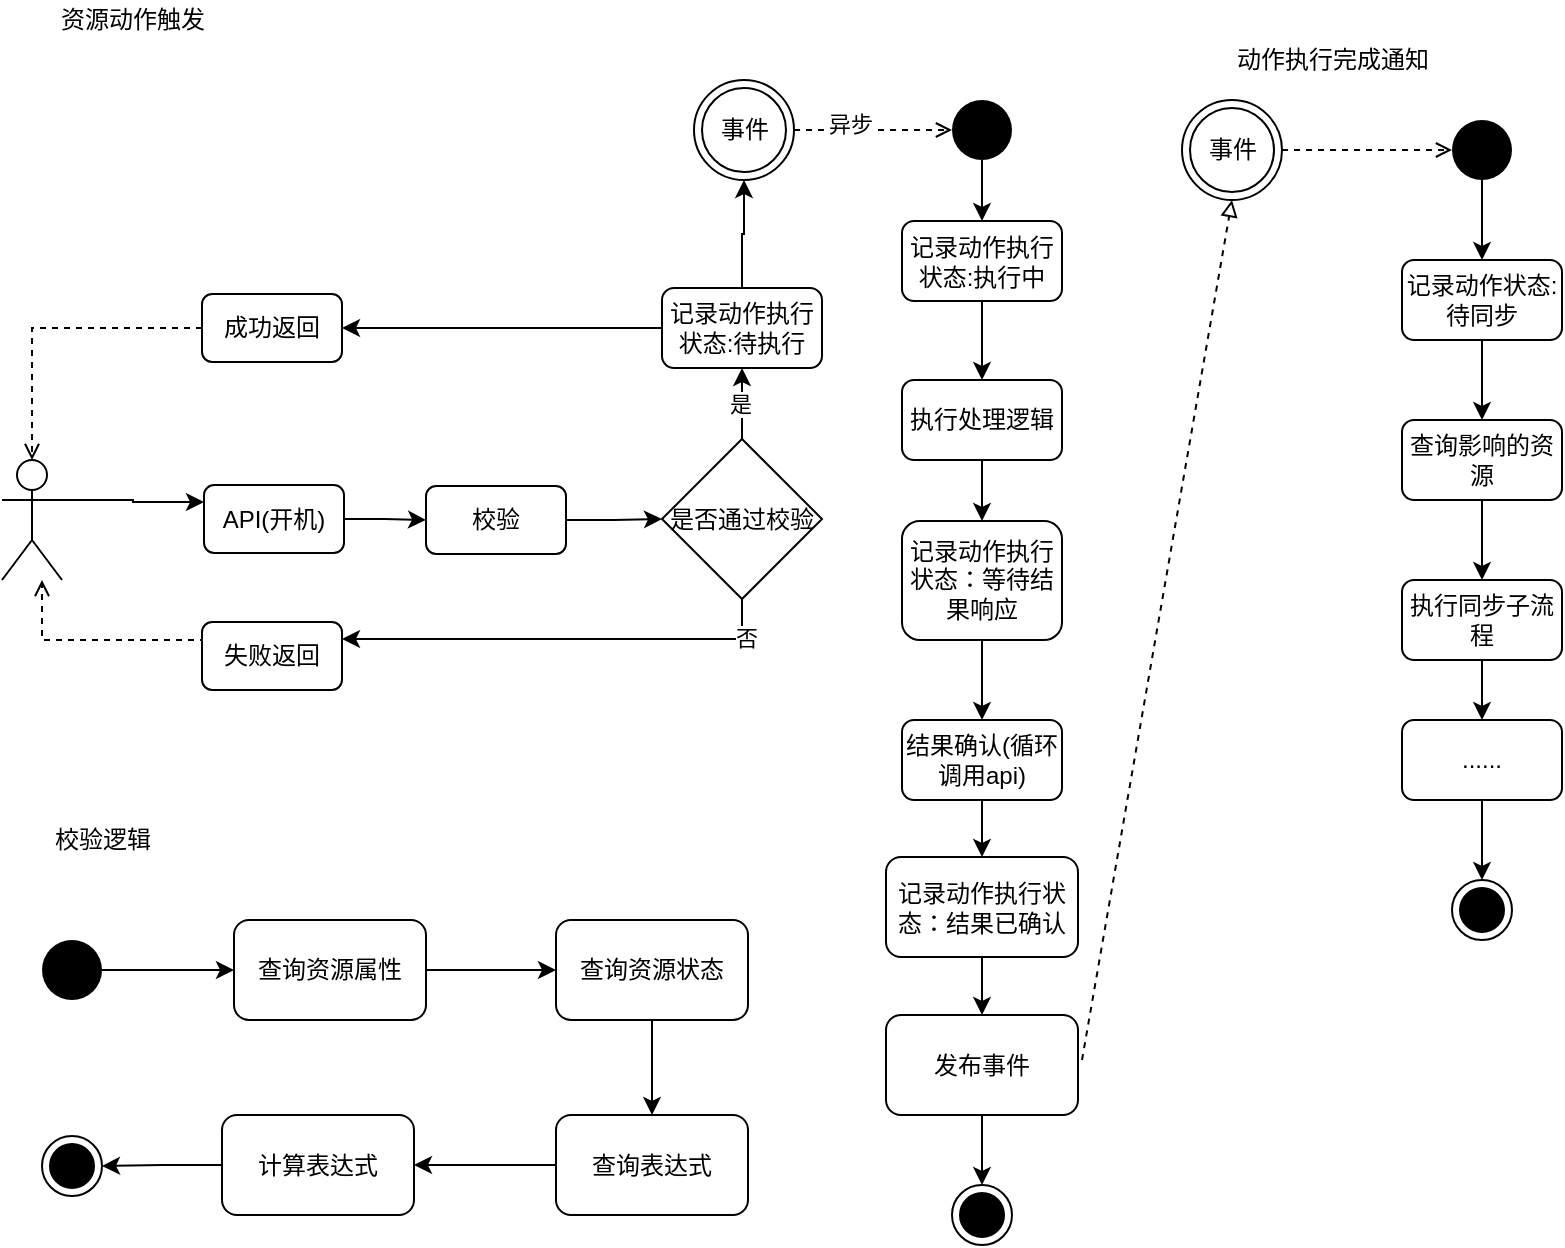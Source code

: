 <mxfile version="16.5.1" type="device"><diagram id="3YVcKxC4GlvqhNlMAKS9" name="第 1 页"><mxGraphModel dx="1261" dy="896" grid="1" gridSize="10" guides="1" tooltips="1" connect="1" arrows="1" fold="1" page="1" pageScale="1" pageWidth="827" pageHeight="1169" math="0" shadow="0"><root><mxCell id="0"/><mxCell id="1" parent="0"/><mxCell id="1bvZm9OVHNdXZ_8S9mn8-2" value="" style="ellipse;fillColor=#000000;strokeColor=none;" vertex="1" parent="1"><mxGeometry x="495" y="50" width="30" height="30" as="geometry"/></mxCell><mxCell id="1bvZm9OVHNdXZ_8S9mn8-50" style="edgeStyle=orthogonalEdgeStyle;rounded=0;orthogonalLoop=1;jettySize=auto;html=1;endArrow=classic;endFill=1;" edge="1" parent="1" source="1bvZm9OVHNdXZ_8S9mn8-2" target="1bvZm9OVHNdXZ_8S9mn8-42"><mxGeometry relative="1" as="geometry"><mxPoint x="510" y="180" as="sourcePoint"/></mxGeometry></mxCell><mxCell id="1bvZm9OVHNdXZ_8S9mn8-4" value="资源动作触发" style="text;html=1;align=center;verticalAlign=middle;resizable=0;points=[];autosize=1;strokeColor=none;fillColor=none;" vertex="1" parent="1"><mxGeometry x="40" width="90" height="20" as="geometry"/></mxCell><mxCell id="1bvZm9OVHNdXZ_8S9mn8-215" style="edgeStyle=orthogonalEdgeStyle;rounded=0;orthogonalLoop=1;jettySize=auto;html=1;exitX=1;exitY=0.5;exitDx=0;exitDy=0;endArrow=classic;endFill=1;" edge="1" parent="1" source="1bvZm9OVHNdXZ_8S9mn8-16" target="1bvZm9OVHNdXZ_8S9mn8-212"><mxGeometry relative="1" as="geometry"/></mxCell><mxCell id="1bvZm9OVHNdXZ_8S9mn8-16" value="API(开机)" style="rounded=1;whiteSpace=wrap;html=1;" vertex="1" parent="1"><mxGeometry x="121" y="242.5" width="70" height="34" as="geometry"/></mxCell><mxCell id="1bvZm9OVHNdXZ_8S9mn8-19" style="edgeStyle=orthogonalEdgeStyle;rounded=0;orthogonalLoop=1;jettySize=auto;html=1;exitX=1;exitY=0.333;exitDx=0;exitDy=0;exitPerimeter=0;entryX=0;entryY=0.25;entryDx=0;entryDy=0;" edge="1" parent="1" source="1bvZm9OVHNdXZ_8S9mn8-17" target="1bvZm9OVHNdXZ_8S9mn8-16"><mxGeometry relative="1" as="geometry"><mxPoint x="130" y="260" as="targetPoint"/></mxGeometry></mxCell><mxCell id="1bvZm9OVHNdXZ_8S9mn8-17" value="" style="shape=umlActor;verticalLabelPosition=bottom;verticalAlign=top;html=1;outlineConnect=0;" vertex="1" parent="1"><mxGeometry x="20" y="230" width="30" height="60" as="geometry"/></mxCell><mxCell id="1bvZm9OVHNdXZ_8S9mn8-40" style="edgeStyle=orthogonalEdgeStyle;rounded=0;orthogonalLoop=1;jettySize=auto;html=1;exitX=1;exitY=0.5;exitDx=0;exitDy=0;entryX=0;entryY=0.5;entryDx=0;entryDy=0;endArrow=open;endFill=0;dashed=1;" edge="1" parent="1" source="1bvZm9OVHNdXZ_8S9mn8-23" target="1bvZm9OVHNdXZ_8S9mn8-2"><mxGeometry relative="1" as="geometry"/></mxCell><mxCell id="1bvZm9OVHNdXZ_8S9mn8-134" value="异步" style="edgeLabel;html=1;align=center;verticalAlign=middle;resizable=0;points=[];" vertex="1" connectable="0" parent="1bvZm9OVHNdXZ_8S9mn8-40"><mxGeometry x="-0.296" y="3" relative="1" as="geometry"><mxPoint as="offset"/></mxGeometry></mxCell><mxCell id="1bvZm9OVHNdXZ_8S9mn8-23" value="事件" style="ellipse;shape=doubleEllipse;html=1;dashed=0;whitespace=wrap;aspect=fixed;" vertex="1" parent="1"><mxGeometry x="366" y="40" width="50" height="50" as="geometry"/></mxCell><mxCell id="1bvZm9OVHNdXZ_8S9mn8-34" style="edgeStyle=orthogonalEdgeStyle;rounded=0;orthogonalLoop=1;jettySize=auto;html=1;exitX=0.5;exitY=1;exitDx=0;exitDy=0;endArrow=classic;endFill=1;entryX=1;entryY=0.25;entryDx=0;entryDy=0;" edge="1" parent="1" source="1bvZm9OVHNdXZ_8S9mn8-24" target="1bvZm9OVHNdXZ_8S9mn8-33"><mxGeometry relative="1" as="geometry"/></mxCell><mxCell id="1bvZm9OVHNdXZ_8S9mn8-47" value="否" style="edgeLabel;html=1;align=center;verticalAlign=middle;resizable=0;points=[];" vertex="1" connectable="0" parent="1bvZm9OVHNdXZ_8S9mn8-34"><mxGeometry x="-0.829" y="2" relative="1" as="geometry"><mxPoint as="offset"/></mxGeometry></mxCell><mxCell id="1bvZm9OVHNdXZ_8S9mn8-45" style="edgeStyle=orthogonalEdgeStyle;rounded=0;orthogonalLoop=1;jettySize=auto;html=1;exitX=0.5;exitY=0;exitDx=0;exitDy=0;entryX=0.5;entryY=1;entryDx=0;entryDy=0;endArrow=classic;endFill=1;" edge="1" parent="1" source="1bvZm9OVHNdXZ_8S9mn8-24" target="1bvZm9OVHNdXZ_8S9mn8-44"><mxGeometry relative="1" as="geometry"/></mxCell><mxCell id="1bvZm9OVHNdXZ_8S9mn8-46" value="是" style="edgeLabel;html=1;align=center;verticalAlign=middle;resizable=0;points=[];" vertex="1" connectable="0" parent="1bvZm9OVHNdXZ_8S9mn8-45"><mxGeometry x="0.069" y="1" relative="1" as="geometry"><mxPoint y="1" as="offset"/></mxGeometry></mxCell><mxCell id="1bvZm9OVHNdXZ_8S9mn8-24" value="是否通过校验" style="rhombus;whiteSpace=wrap;html=1;" vertex="1" parent="1"><mxGeometry x="350" y="219.5" width="80" height="80" as="geometry"/></mxCell><mxCell id="1bvZm9OVHNdXZ_8S9mn8-36" style="edgeStyle=orthogonalEdgeStyle;rounded=0;orthogonalLoop=1;jettySize=auto;html=1;exitX=0;exitY=0.5;exitDx=0;exitDy=0;dashed=1;endArrow=open;endFill=0;" edge="1" parent="1" source="1bvZm9OVHNdXZ_8S9mn8-33"><mxGeometry relative="1" as="geometry"><mxPoint x="40" y="290" as="targetPoint"/><Array as="points"><mxPoint x="120" y="320"/><mxPoint x="40" y="320"/></Array></mxGeometry></mxCell><mxCell id="1bvZm9OVHNdXZ_8S9mn8-33" value="失败返回" style="rounded=1;whiteSpace=wrap;html=1;" vertex="1" parent="1"><mxGeometry x="120" y="311" width="70" height="34" as="geometry"/></mxCell><mxCell id="1bvZm9OVHNdXZ_8S9mn8-38" style="edgeStyle=orthogonalEdgeStyle;rounded=0;orthogonalLoop=1;jettySize=auto;html=1;exitX=0;exitY=0.5;exitDx=0;exitDy=0;entryX=0.5;entryY=0;entryDx=0;entryDy=0;entryPerimeter=0;dashed=1;endArrow=open;endFill=0;" edge="1" parent="1" source="1bvZm9OVHNdXZ_8S9mn8-37" target="1bvZm9OVHNdXZ_8S9mn8-17"><mxGeometry relative="1" as="geometry"/></mxCell><mxCell id="1bvZm9OVHNdXZ_8S9mn8-37" value="成功返回" style="rounded=1;whiteSpace=wrap;html=1;" vertex="1" parent="1"><mxGeometry x="120" y="147" width="70" height="34" as="geometry"/></mxCell><mxCell id="1bvZm9OVHNdXZ_8S9mn8-53" style="edgeStyle=orthogonalEdgeStyle;rounded=0;orthogonalLoop=1;jettySize=auto;html=1;exitX=0.5;exitY=1;exitDx=0;exitDy=0;endArrow=classic;endFill=1;entryX=0.5;entryY=0;entryDx=0;entryDy=0;" edge="1" parent="1" source="1bvZm9OVHNdXZ_8S9mn8-42" target="1bvZm9OVHNdXZ_8S9mn8-51"><mxGeometry relative="1" as="geometry"><mxPoint x="510" y="180.5" as="targetPoint"/></mxGeometry></mxCell><mxCell id="1bvZm9OVHNdXZ_8S9mn8-42" value="记录动作执行状态:执行中" style="rounded=1;whiteSpace=wrap;html=1;" vertex="1" parent="1"><mxGeometry x="470" y="110.5" width="80" height="40" as="geometry"/></mxCell><mxCell id="1bvZm9OVHNdXZ_8S9mn8-48" style="edgeStyle=orthogonalEdgeStyle;rounded=0;orthogonalLoop=1;jettySize=auto;html=1;exitX=0;exitY=0.5;exitDx=0;exitDy=0;endArrow=classic;endFill=1;" edge="1" parent="1" source="1bvZm9OVHNdXZ_8S9mn8-44" target="1bvZm9OVHNdXZ_8S9mn8-37"><mxGeometry relative="1" as="geometry"/></mxCell><mxCell id="1bvZm9OVHNdXZ_8S9mn8-49" style="edgeStyle=orthogonalEdgeStyle;rounded=0;orthogonalLoop=1;jettySize=auto;html=1;exitX=0.5;exitY=0;exitDx=0;exitDy=0;entryX=0.5;entryY=1;entryDx=0;entryDy=0;endArrow=classic;endFill=1;" edge="1" parent="1" source="1bvZm9OVHNdXZ_8S9mn8-44" target="1bvZm9OVHNdXZ_8S9mn8-23"><mxGeometry relative="1" as="geometry"/></mxCell><mxCell id="1bvZm9OVHNdXZ_8S9mn8-44" value="记录动作执行状态:待执行" style="rounded=1;whiteSpace=wrap;html=1;" vertex="1" parent="1"><mxGeometry x="350" y="144" width="80" height="40" as="geometry"/></mxCell><mxCell id="1bvZm9OVHNdXZ_8S9mn8-208" style="edgeStyle=orthogonalEdgeStyle;rounded=0;orthogonalLoop=1;jettySize=auto;html=1;exitX=0.5;exitY=1;exitDx=0;exitDy=0;entryX=0.5;entryY=0;entryDx=0;entryDy=0;endArrow=classic;endFill=1;" edge="1" parent="1" source="1bvZm9OVHNdXZ_8S9mn8-51" target="1bvZm9OVHNdXZ_8S9mn8-56"><mxGeometry relative="1" as="geometry"/></mxCell><mxCell id="1bvZm9OVHNdXZ_8S9mn8-51" value="执行处理逻辑" style="rounded=1;whiteSpace=wrap;html=1;" vertex="1" parent="1"><mxGeometry x="470" y="190" width="80" height="40" as="geometry"/></mxCell><mxCell id="1bvZm9OVHNdXZ_8S9mn8-62" style="edgeStyle=orthogonalEdgeStyle;rounded=0;orthogonalLoop=1;jettySize=auto;html=1;exitX=0.5;exitY=1;exitDx=0;exitDy=0;entryX=0.5;entryY=0;entryDx=0;entryDy=0;endArrow=classic;endFill=1;" edge="1" parent="1" source="1bvZm9OVHNdXZ_8S9mn8-56" target="1bvZm9OVHNdXZ_8S9mn8-60"><mxGeometry relative="1" as="geometry"/></mxCell><mxCell id="1bvZm9OVHNdXZ_8S9mn8-56" value="&lt;span&gt;记录动作执行状态：等待结果响应&lt;/span&gt;" style="rounded=1;whiteSpace=wrap;html=1;" vertex="1" parent="1"><mxGeometry x="470" y="260.5" width="80" height="59.5" as="geometry"/></mxCell><mxCell id="1bvZm9OVHNdXZ_8S9mn8-219" style="edgeStyle=orthogonalEdgeStyle;rounded=0;orthogonalLoop=1;jettySize=auto;html=1;exitX=0.5;exitY=1;exitDx=0;exitDy=0;entryX=0.5;entryY=0;entryDx=0;entryDy=0;endArrow=classic;endFill=1;" edge="1" parent="1" source="1bvZm9OVHNdXZ_8S9mn8-60" target="1bvZm9OVHNdXZ_8S9mn8-189"><mxGeometry relative="1" as="geometry"/></mxCell><mxCell id="1bvZm9OVHNdXZ_8S9mn8-60" value="结果确认(循环调用api)" style="rounded=1;whiteSpace=wrap;html=1;" vertex="1" parent="1"><mxGeometry x="470" y="360" width="80" height="40" as="geometry"/></mxCell><mxCell id="1bvZm9OVHNdXZ_8S9mn8-166" value="事件" style="ellipse;shape=doubleEllipse;html=1;dashed=0;whitespace=wrap;aspect=fixed;" vertex="1" parent="1"><mxGeometry x="610" y="50" width="50" height="50" as="geometry"/></mxCell><mxCell id="1bvZm9OVHNdXZ_8S9mn8-167" style="edgeStyle=orthogonalEdgeStyle;rounded=0;orthogonalLoop=1;jettySize=auto;html=1;exitX=1;exitY=0.5;exitDx=0;exitDy=0;endArrow=open;endFill=0;dashed=1;entryX=0;entryY=0.5;entryDx=0;entryDy=0;" edge="1" parent="1" source="1bvZm9OVHNdXZ_8S9mn8-166" target="1bvZm9OVHNdXZ_8S9mn8-169"><mxGeometry relative="1" as="geometry"><mxPoint x="431.0" y="75" as="sourcePoint"/><mxPoint x="725" y="90" as="targetPoint"/></mxGeometry></mxCell><mxCell id="1bvZm9OVHNdXZ_8S9mn8-171" style="edgeStyle=orthogonalEdgeStyle;rounded=0;orthogonalLoop=1;jettySize=auto;html=1;exitX=0.5;exitY=1;exitDx=0;exitDy=0;entryX=0.5;entryY=0;entryDx=0;entryDy=0;endArrow=classic;endFill=1;" edge="1" parent="1" source="1bvZm9OVHNdXZ_8S9mn8-169" target="1bvZm9OVHNdXZ_8S9mn8-170"><mxGeometry relative="1" as="geometry"/></mxCell><mxCell id="1bvZm9OVHNdXZ_8S9mn8-169" value="" style="ellipse;fillColor=#000000;strokeColor=none;" vertex="1" parent="1"><mxGeometry x="745" y="60" width="30" height="30" as="geometry"/></mxCell><mxCell id="1bvZm9OVHNdXZ_8S9mn8-173" value="" style="edgeStyle=orthogonalEdgeStyle;rounded=0;orthogonalLoop=1;jettySize=auto;html=1;endArrow=classic;endFill=1;" edge="1" parent="1" source="1bvZm9OVHNdXZ_8S9mn8-170" target="1bvZm9OVHNdXZ_8S9mn8-172"><mxGeometry relative="1" as="geometry"/></mxCell><mxCell id="1bvZm9OVHNdXZ_8S9mn8-170" value="记录动作状态:待同步" style="rounded=1;whiteSpace=wrap;html=1;" vertex="1" parent="1"><mxGeometry x="720" y="130" width="80" height="40" as="geometry"/></mxCell><mxCell id="1bvZm9OVHNdXZ_8S9mn8-175" value="" style="edgeStyle=orthogonalEdgeStyle;rounded=0;orthogonalLoop=1;jettySize=auto;html=1;endArrow=classic;endFill=1;" edge="1" parent="1" source="1bvZm9OVHNdXZ_8S9mn8-172" target="1bvZm9OVHNdXZ_8S9mn8-174"><mxGeometry relative="1" as="geometry"/></mxCell><mxCell id="1bvZm9OVHNdXZ_8S9mn8-172" value="查询影响的资源" style="rounded=1;whiteSpace=wrap;html=1;" vertex="1" parent="1"><mxGeometry x="720" y="210" width="80" height="40" as="geometry"/></mxCell><mxCell id="1bvZm9OVHNdXZ_8S9mn8-178" value="" style="edgeStyle=orthogonalEdgeStyle;rounded=0;orthogonalLoop=1;jettySize=auto;html=1;endArrow=classic;endFill=1;" edge="1" parent="1" source="1bvZm9OVHNdXZ_8S9mn8-174" target="1bvZm9OVHNdXZ_8S9mn8-177"><mxGeometry relative="1" as="geometry"/></mxCell><mxCell id="1bvZm9OVHNdXZ_8S9mn8-174" value="执行同步子流程" style="rounded=1;whiteSpace=wrap;html=1;" vertex="1" parent="1"><mxGeometry x="720" y="290" width="80" height="40" as="geometry"/></mxCell><mxCell id="1bvZm9OVHNdXZ_8S9mn8-176" value="动作执行完成通知" style="text;html=1;align=center;verticalAlign=middle;resizable=0;points=[];autosize=1;strokeColor=none;fillColor=none;" vertex="1" parent="1"><mxGeometry x="630" y="20" width="110" height="20" as="geometry"/></mxCell><mxCell id="1bvZm9OVHNdXZ_8S9mn8-182" style="edgeStyle=orthogonalEdgeStyle;rounded=0;orthogonalLoop=1;jettySize=auto;html=1;exitX=0.5;exitY=1;exitDx=0;exitDy=0;entryX=0.5;entryY=0;entryDx=0;entryDy=0;endArrow=classic;endFill=1;" edge="1" parent="1" source="1bvZm9OVHNdXZ_8S9mn8-177" target="1bvZm9OVHNdXZ_8S9mn8-180"><mxGeometry relative="1" as="geometry"/></mxCell><mxCell id="1bvZm9OVHNdXZ_8S9mn8-177" value="......" style="rounded=1;whiteSpace=wrap;html=1;" vertex="1" parent="1"><mxGeometry x="720" y="360" width="80" height="40" as="geometry"/></mxCell><mxCell id="1bvZm9OVHNdXZ_8S9mn8-180" value="" style="ellipse;html=1;shape=endState;fillColor=#000000;strokeColor=#000000;" vertex="1" parent="1"><mxGeometry x="745" y="440" width="30" height="30" as="geometry"/></mxCell><mxCell id="1bvZm9OVHNdXZ_8S9mn8-185" style="edgeStyle=orthogonalEdgeStyle;rounded=0;orthogonalLoop=1;jettySize=auto;html=1;exitX=0.5;exitY=1;exitDx=0;exitDy=0;entryX=0.5;entryY=0;entryDx=0;entryDy=0;endArrow=classic;endFill=1;" edge="1" parent="1" target="1bvZm9OVHNdXZ_8S9mn8-184"><mxGeometry relative="1" as="geometry"><mxPoint x="638" y="94.5" as="sourcePoint"/></mxGeometry></mxCell><mxCell id="1bvZm9OVHNdXZ_8S9mn8-187" value="" style="edgeStyle=orthogonalEdgeStyle;rounded=0;orthogonalLoop=1;jettySize=auto;html=1;endArrow=classic;endFill=1;" edge="1" parent="1" target="1bvZm9OVHNdXZ_8S9mn8-186"><mxGeometry relative="1" as="geometry"><mxPoint x="638" y="170" as="sourcePoint"/></mxGeometry></mxCell><mxCell id="1bvZm9OVHNdXZ_8S9mn8-192" style="edgeStyle=orthogonalEdgeStyle;rounded=0;orthogonalLoop=1;jettySize=auto;html=1;exitX=0.5;exitY=1;exitDx=0;exitDy=0;endArrow=classic;endFill=1;" edge="1" parent="1" source="1bvZm9OVHNdXZ_8S9mn8-189" target="1bvZm9OVHNdXZ_8S9mn8-191"><mxGeometry relative="1" as="geometry"/></mxCell><mxCell id="1bvZm9OVHNdXZ_8S9mn8-189" value="记录动作执行状态：结果已确认" style="rounded=1;whiteSpace=wrap;html=1;" vertex="1" parent="1"><mxGeometry x="462" y="428.5" width="96" height="50" as="geometry"/></mxCell><mxCell id="1bvZm9OVHNdXZ_8S9mn8-194" style="edgeStyle=orthogonalEdgeStyle;rounded=0;orthogonalLoop=1;jettySize=auto;html=1;exitX=0.5;exitY=1;exitDx=0;exitDy=0;endArrow=classic;endFill=1;" edge="1" parent="1" source="1bvZm9OVHNdXZ_8S9mn8-191" target="1bvZm9OVHNdXZ_8S9mn8-193"><mxGeometry relative="1" as="geometry"/></mxCell><mxCell id="1bvZm9OVHNdXZ_8S9mn8-191" value="发布事件" style="rounded=1;whiteSpace=wrap;html=1;" vertex="1" parent="1"><mxGeometry x="462" y="507.5" width="96" height="50" as="geometry"/></mxCell><mxCell id="1bvZm9OVHNdXZ_8S9mn8-193" value="" style="ellipse;html=1;shape=endState;fillColor=#000000;strokeColor=#000000;" vertex="1" parent="1"><mxGeometry x="495" y="592.5" width="30" height="30" as="geometry"/></mxCell><mxCell id="1bvZm9OVHNdXZ_8S9mn8-198" style="edgeStyle=orthogonalEdgeStyle;rounded=0;orthogonalLoop=1;jettySize=auto;html=1;exitX=1;exitY=0.5;exitDx=0;exitDy=0;entryX=0;entryY=0.5;entryDx=0;entryDy=0;endArrow=classic;endFill=1;" edge="1" parent="1" target="1bvZm9OVHNdXZ_8S9mn8-197"><mxGeometry relative="1" as="geometry"><mxPoint x="454" y="615" as="sourcePoint"/></mxGeometry></mxCell><mxCell id="1bvZm9OVHNdXZ_8S9mn8-201" value="" style="edgeStyle=orthogonalEdgeStyle;rounded=0;orthogonalLoop=1;jettySize=auto;html=1;endArrow=classic;endFill=1;" edge="1" parent="1" target="1bvZm9OVHNdXZ_8S9mn8-200"><mxGeometry relative="1" as="geometry"><mxPoint x="590.0" y="614.053" as="sourcePoint"/></mxGeometry></mxCell><mxCell id="1bvZm9OVHNdXZ_8S9mn8-214" style="edgeStyle=orthogonalEdgeStyle;rounded=0;orthogonalLoop=1;jettySize=auto;html=1;exitX=1;exitY=0.5;exitDx=0;exitDy=0;entryX=0;entryY=0.5;entryDx=0;entryDy=0;endArrow=classic;endFill=1;" edge="1" parent="1" source="1bvZm9OVHNdXZ_8S9mn8-212" target="1bvZm9OVHNdXZ_8S9mn8-24"><mxGeometry relative="1" as="geometry"/></mxCell><mxCell id="1bvZm9OVHNdXZ_8S9mn8-212" value="校验" style="rounded=1;whiteSpace=wrap;html=1;" vertex="1" parent="1"><mxGeometry x="232" y="243" width="70" height="34" as="geometry"/></mxCell><mxCell id="1bvZm9OVHNdXZ_8S9mn8-220" value="校验逻辑" style="text;html=1;align=center;verticalAlign=middle;resizable=0;points=[];autosize=1;strokeColor=none;fillColor=none;" vertex="1" parent="1"><mxGeometry x="40" y="410" width="60" height="20" as="geometry"/></mxCell><mxCell id="1bvZm9OVHNdXZ_8S9mn8-223" style="edgeStyle=orthogonalEdgeStyle;rounded=0;orthogonalLoop=1;jettySize=auto;html=1;exitX=1;exitY=0.5;exitDx=0;exitDy=0;entryX=0;entryY=0.5;entryDx=0;entryDy=0;endArrow=classic;endFill=1;" edge="1" parent="1" source="1bvZm9OVHNdXZ_8S9mn8-221" target="1bvZm9OVHNdXZ_8S9mn8-222"><mxGeometry relative="1" as="geometry"/></mxCell><mxCell id="1bvZm9OVHNdXZ_8S9mn8-221" value="" style="ellipse;fillColor=#000000;strokeColor=none;" vertex="1" parent="1"><mxGeometry x="40" y="470" width="30" height="30" as="geometry"/></mxCell><mxCell id="1bvZm9OVHNdXZ_8S9mn8-225" value="" style="edgeStyle=orthogonalEdgeStyle;rounded=0;orthogonalLoop=1;jettySize=auto;html=1;endArrow=classic;endFill=1;" edge="1" parent="1" source="1bvZm9OVHNdXZ_8S9mn8-222" target="1bvZm9OVHNdXZ_8S9mn8-224"><mxGeometry relative="1" as="geometry"/></mxCell><mxCell id="1bvZm9OVHNdXZ_8S9mn8-222" value="查询资源属性" style="rounded=1;whiteSpace=wrap;html=1;" vertex="1" parent="1"><mxGeometry x="136" y="460" width="96" height="50" as="geometry"/></mxCell><mxCell id="1bvZm9OVHNdXZ_8S9mn8-227" value="" style="edgeStyle=orthogonalEdgeStyle;rounded=0;orthogonalLoop=1;jettySize=auto;html=1;endArrow=classic;endFill=1;" edge="1" parent="1" source="1bvZm9OVHNdXZ_8S9mn8-224" target="1bvZm9OVHNdXZ_8S9mn8-226"><mxGeometry relative="1" as="geometry"/></mxCell><mxCell id="1bvZm9OVHNdXZ_8S9mn8-224" value="查询资源状态" style="rounded=1;whiteSpace=wrap;html=1;" vertex="1" parent="1"><mxGeometry x="297" y="460" width="96" height="50" as="geometry"/></mxCell><mxCell id="1bvZm9OVHNdXZ_8S9mn8-229" value="" style="edgeStyle=orthogonalEdgeStyle;rounded=0;orthogonalLoop=1;jettySize=auto;html=1;endArrow=classic;endFill=1;" edge="1" parent="1" source="1bvZm9OVHNdXZ_8S9mn8-226" target="1bvZm9OVHNdXZ_8S9mn8-228"><mxGeometry relative="1" as="geometry"/></mxCell><mxCell id="1bvZm9OVHNdXZ_8S9mn8-226" value="查询表达式" style="rounded=1;whiteSpace=wrap;html=1;" vertex="1" parent="1"><mxGeometry x="297" y="557.5" width="96" height="50" as="geometry"/></mxCell><mxCell id="1bvZm9OVHNdXZ_8S9mn8-231" style="edgeStyle=orthogonalEdgeStyle;rounded=0;orthogonalLoop=1;jettySize=auto;html=1;exitX=0;exitY=0.5;exitDx=0;exitDy=0;entryX=1;entryY=0.5;entryDx=0;entryDy=0;endArrow=classic;endFill=1;" edge="1" parent="1" source="1bvZm9OVHNdXZ_8S9mn8-228" target="1bvZm9OVHNdXZ_8S9mn8-230"><mxGeometry relative="1" as="geometry"/></mxCell><mxCell id="1bvZm9OVHNdXZ_8S9mn8-228" value="计算表达式" style="rounded=1;whiteSpace=wrap;html=1;" vertex="1" parent="1"><mxGeometry x="130" y="557.5" width="96" height="50" as="geometry"/></mxCell><mxCell id="1bvZm9OVHNdXZ_8S9mn8-230" value="" style="ellipse;html=1;shape=endState;fillColor=#000000;strokeColor=#000000;" vertex="1" parent="1"><mxGeometry x="40" y="568" width="30" height="30" as="geometry"/></mxCell><mxCell id="1bvZm9OVHNdXZ_8S9mn8-234" value="" style="endArrow=block;html=1;rounded=0;entryX=0.5;entryY=1;entryDx=0;entryDy=0;dashed=1;endFill=0;" edge="1" parent="1" target="1bvZm9OVHNdXZ_8S9mn8-166"><mxGeometry width="50" height="50" relative="1" as="geometry"><mxPoint x="560" y="530" as="sourcePoint"/><mxPoint x="690" y="540" as="targetPoint"/></mxGeometry></mxCell></root></mxGraphModel></diagram></mxfile>